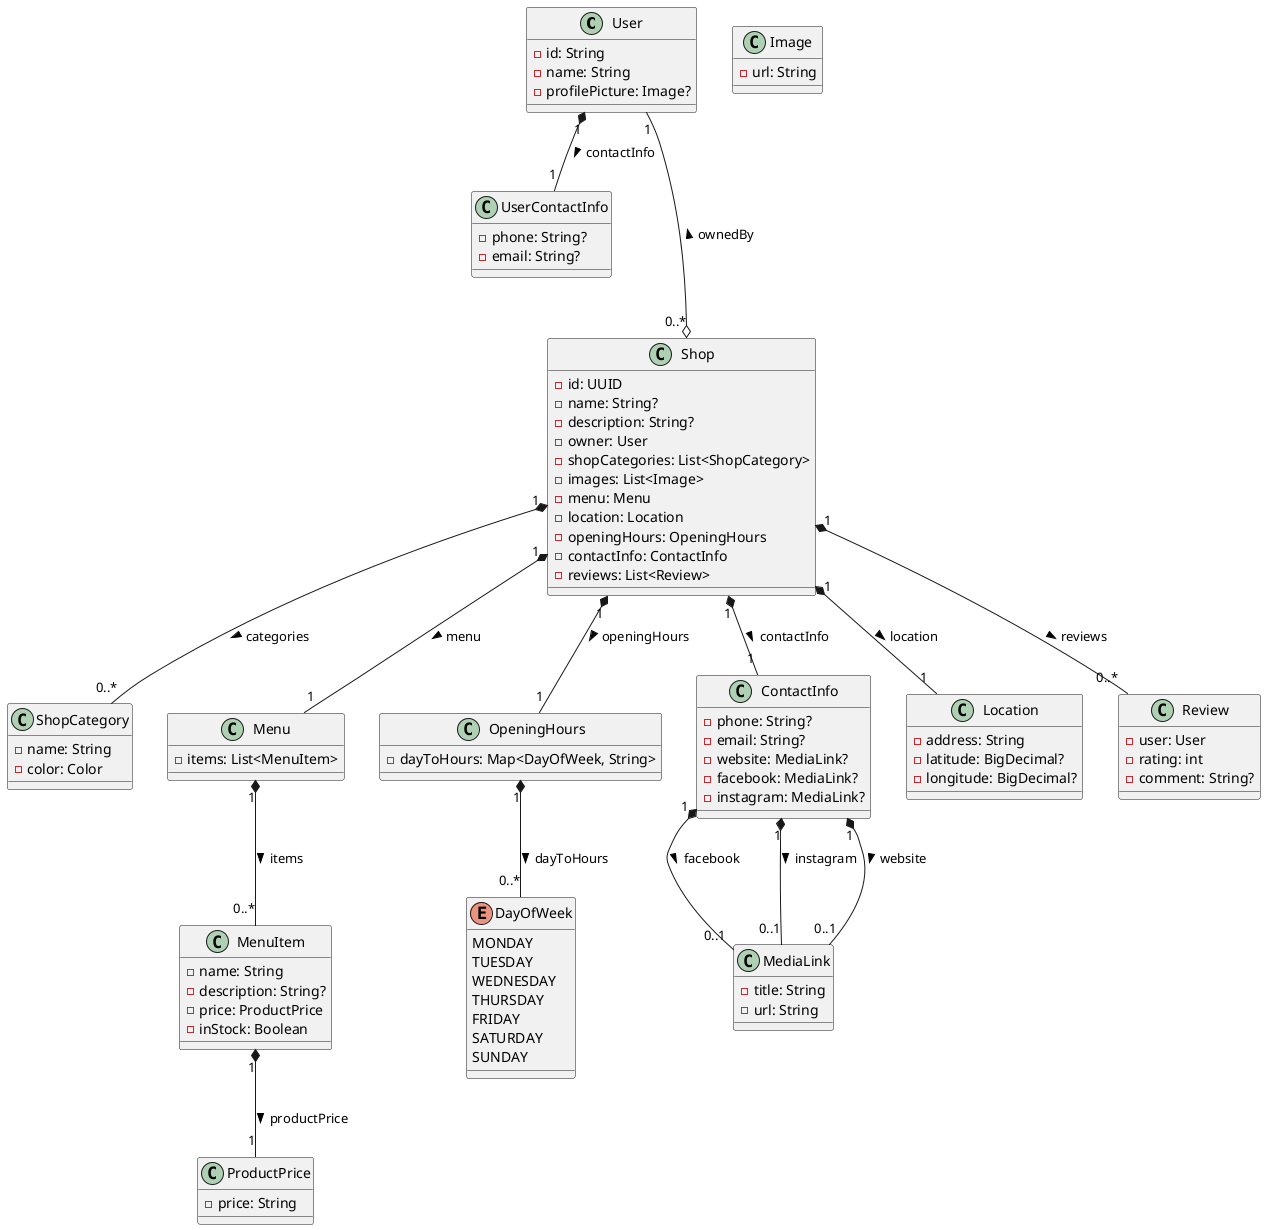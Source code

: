 @startuml

skinparam backgroundColor #FFFFFF

class User {
    - id: String
    - name: String
    - profilePicture: Image?
}

' ----------------------------------- '

class UserContactInfo {
    - phone: String?
    - email: String?
}

User "1" *-- "1" UserContactInfo : contactInfo >

' ----------------------------------- '

class Shop {
    - id: UUID
    - name: String?
    - description: String?
    - owner: User
    - shopCategories: List<ShopCategory>
    - images: List<Image>
    - menu: Menu
    - location: Location
    - openingHours: OpeningHours
    - contactInfo: ContactInfo
    - reviews: List<Review>
}

User "1" ---o "0..*" Shop : ownedBy <

' ----------------------------------- '

class ShopCategory {
    - name: String
    - color: Color
}

Shop "1" *-- "0..*" ShopCategory : categories >

' ----------------------------------- '

class Menu {
    - items: List<MenuItem>
}

class MenuItem {
    - name: String
    - description: String?
    - price: ProductPrice
    - inStock: Boolean
}

class ProductPrice {
    - price: String
}

Shop "1" *-- "1" Menu : menu >
Menu "1" *-- "0..*" MenuItem : items >
MenuItem "1" *-- "1" ProductPrice : productPrice >

' ----------------------------------- '

class OpeningHours {
    - dayToHours: Map<DayOfWeek, String>
}

enum DayOfWeek {
    MONDAY
    TUESDAY
    WEDNESDAY
    THURSDAY
    FRIDAY
    SATURDAY
    SUNDAY
}

Shop "1" *-- "1" OpeningHours : openingHours >
OpeningHours "1" *-- "0..*" DayOfWeek : dayToHours >

' ----------------------------------- '

class ContactInfo {
    - phone: String?
    - email: String?
    - website: MediaLink?
    - facebook: MediaLink?
    - instagram: MediaLink?
}

Shop "1" *-- "1" ContactInfo : contactInfo >

' ----------------------------------- '

class MediaLink {
    - title: String
    - url: String
}

ContactInfo "1" *-- "0..1" MediaLink : facebook >
ContactInfo "1" *-- "0..1" MediaLink : instagram >
ContactInfo "1" *-- "0..1" MediaLink : website >

' ----------------------------------- '

class Location {
    - address: String
    - latitude: BigDecimal?
    - longitude: BigDecimal?
}

Shop "1" *-- "1" Location : location >

' ----------------------------------- '

class Review {
    - user: User
    - rating: int
    - comment: String?
}

Shop "1" *-- "0..*" Review : reviews >

' ----------------------------------- '

class Image {
    - url: String
}

@enduml
